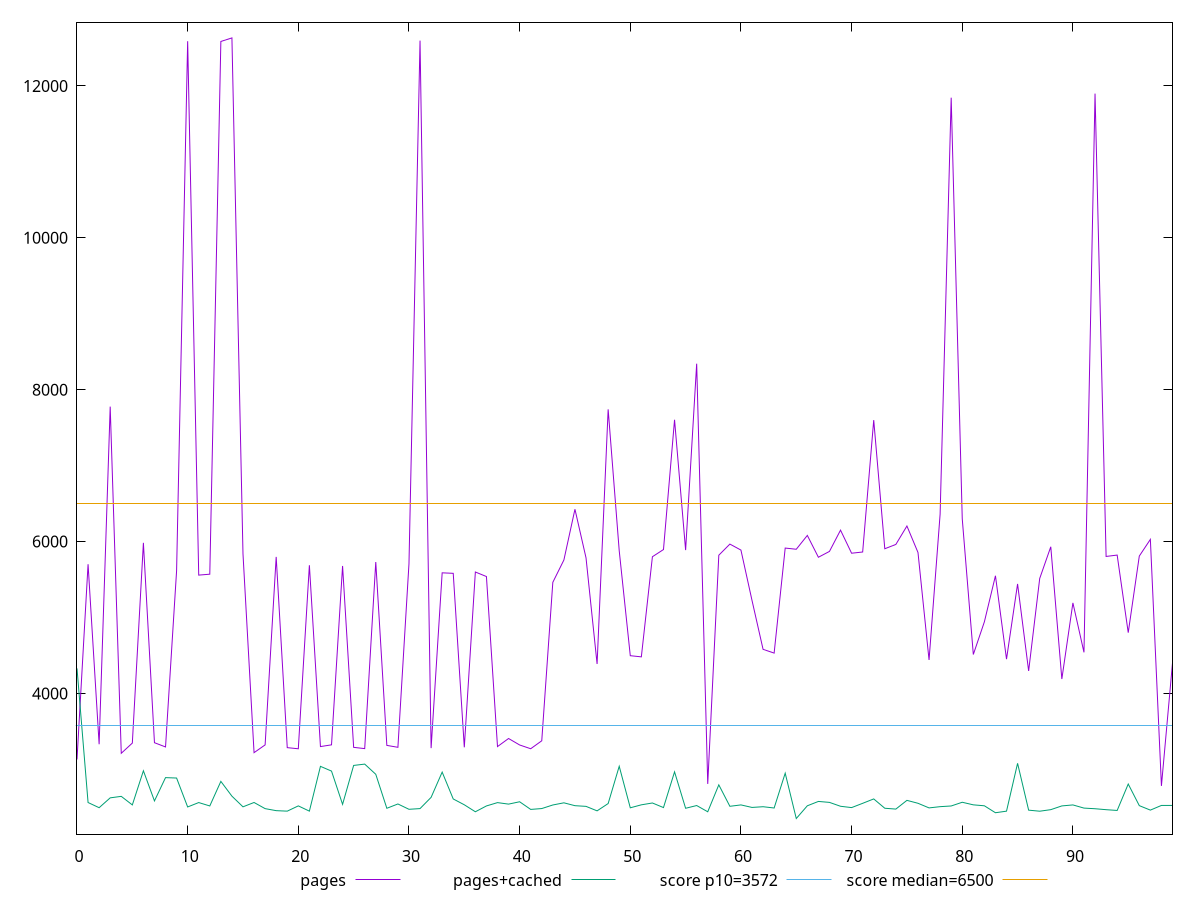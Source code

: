 reset

$pages <<EOF
0 3130.751
1 5701.563999999999
2 3330.5860000000002
3 7777.190000000001
4 3211.86
5 3346.2160000000003
6 5982.808999999999
7 3351.2700000000004
8 3295.4379999999996
9 5615.075999999999
10 12588.892
11 5558.192
12 5570.205999999999
13 12585.413
14 12632.19
15 5838.423
16 3220.1820000000002
17 3322.424
18 5798.209999999999
19 3286.1240000000007
20 3271.304
21 5688.152000000001
22 3300.278
23 3323.077500000001
24 5678.224999999999
25 3290.1040000000003
26 3273.3825000000006
27 5729.965000000001
28 3315.8560000000007
29 3290.63
30 5706.6939999999995
31 12596.336
32 3279.595
33 5588.232
34 5581.5920000000015
35 3290.6319999999996
36 5599.043999999999
37 5539.335999999999
38 3300.196
39 3406.5914999999995
40 3321.3645000000006
41 3271.742
42 3376.4580000000005
43 5463.255000000001
44 5757.047
45 6425.352500000001
46 5785.192499999998
47 4387.773000000001
48 7740.866499999998
49 5879.528499999999
50 4497.044000000001
51 4481.690500000001
52 5800.203000000001
53 5894.745500000001
54 7603.719000000002
55 5887.4659999999985
56 8342.033
57 2808.6949999999997
58 5820.1385
59 5966.6005000000005
60 5887.698999999999
61 5225.024
62 4580.546
63 4531.211
64 5914.3475
65 5898.6245
66 6080.633000000002
67 5793.219999999998
68 5870.184499999999
69 6150.285
70 5846.412
71 5862.419999999999
72 7598.957999999999
73 5905.278999999999
74 5962.254500000001
75 6204.551
76 5855.973499999998
77 4440.5485
78 6359.914999999999
79 11844.846
80 6299.3965
81 4512.75
82 4943.224499999999
83 5549.347499999999
84 4451.561
85 5441.6615
86 4295.9855
87 5514.117999999999
88 5931.3285000000005
89 4189.954
90 5192.507
91 4541.0515000000005
92 11898.629999999997
93 5803.933499999999
94 5821.927
95 4800.468499999999
96 5808.7815
97 6028.380500000001
98 2782.5210000000006
99 4401.0265
EOF

$pagesCached <<EOF
0 4329.7725
1 2563.53
2 2495.3055000000004
3 2625.0225
4 2644.7474999999995
5 2531.9849999999997
6 2981.4629999999997
7 2584.6799999999994
8 2891.3100000000004
9 2885.9310000000005
10 2505.0299999999997
11 2563.0215
12 2518.2825000000003
13 2841.9900000000002
14 2647.3325000000004
15 2506.7475000000004
16 2564.0284999999994
17 2483.0250000000005
18 2456.3925
19 2449.9275000000007
20 2519.1825
21 2450.13
22 3039.9029999999993
23 2977.4170000000004
24 2539.62
25 3051.9340000000007
26 3069.4719999999998
27 2935.2870000000007
28 2487.5849999999996
29 2544.4275
30 2474.3099999999995
31 2483.647500000001
32 2631.4529999999995
33 2963.888
34 2610.4875
35 2533.7625000000003
36 2441.7825
37 2518.4699999999993
38 2562.2699999999995
39 2542.531000000001
40 2573.5125000000007
41 2472.7349999999997
42 2484.0674999999997
43 2531.1375000000007
44 2559.6450000000004
45 2521.8225
46 2512.8900000000003
47 2453.8125
48 2549.9475
49 3040.8690000000006
50 2493.9449999999997
51 2533.1775
52 2557.3804999999998
53 2496.9525000000003
54 2967.2909999999997
55 2487.7349999999997
56 2523.8295000000007
57 2441.67
58 2796.118000000001
59 2513.7975
60 2532.0600000000004
61 2498.8499999999995
62 2508.18
63 2491.4385
64 2949.792999999999
65 2352.8495000000003
66 2520.5250000000005
67 2577.8615
68 2565.285
69 2514.1275
70 2496.6675000000005
71 2553.0599999999995
72 2610.9450000000006
73 2488.0650000000005
74 2477.1000000000004
75 2591.9775
76 2553.5099999999998
77 2492.6775
78 2508.9825
79 2518.0199999999995
80 2566.9425
81 2532.9075000000003
82 2520.5099999999998
83 2429.0625
84 2449.8374999999996
85 3079.683000000001
86 2462.9355000000005
87 2449.17
88 2469.537
89 2518.7850000000008
90 2531.9175000000005
91 2490.106500000001
92 2481.735
93 2469.255
94 2459.0475000000006
95 2806.9820000000004
96 2522.4224999999997
97 2463.4875
98 2525.2425000000003
99 2524.9464999999996
EOF

set key outside below
set xrange [0:99]
set yrange [2147.2626900000005:12837.776810000001]
set trange [2147.2626900000005:12837.776810000001]
set terminal svg size 640, 520 enhanced background rgb 'white'
set output "report_00011_2021-02-09T10:53:21.242Z/first-cpu-idle/comparison/line/0_vs_1.svg"

plot $pages title "pages" with line, \
     $pagesCached title "pages+cached" with line, \
     3572 title "score p10=3572", \
     6500 title "score median=6500"

reset
